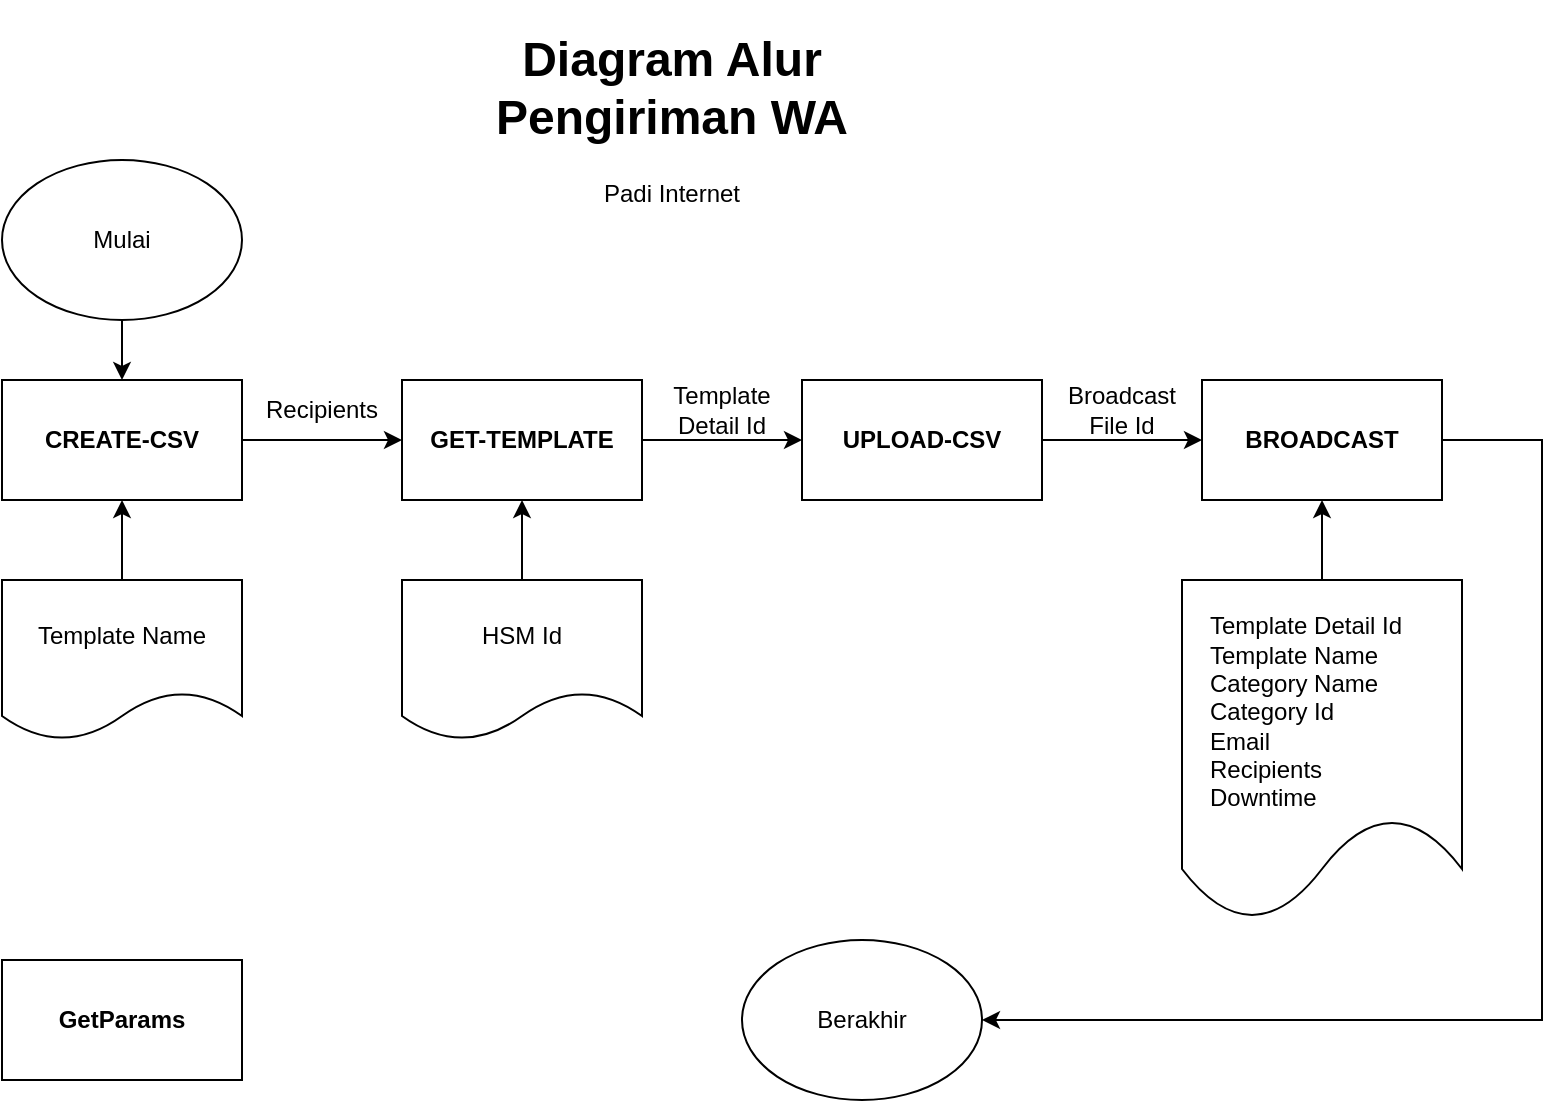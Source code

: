 <mxfile version="20.7.4" type="device"><diagram id="PLC4hFE2h2I0IcImnplp" name="Page-1"><mxGraphModel dx="1114" dy="616" grid="1" gridSize="10" guides="1" tooltips="1" connect="1" arrows="1" fold="1" page="1" pageScale="1" pageWidth="850" pageHeight="1100" math="0" shadow="0"><root><mxCell id="0"/><mxCell id="1" parent="0"/><mxCell id="9-icxLQCWkxuwPItXIYw-1" value="&lt;b&gt;CREATE-CSV&lt;/b&gt;" style="rounded=0;whiteSpace=wrap;html=1;" vertex="1" parent="1"><mxGeometry x="60" y="260" width="120" height="60" as="geometry"/></mxCell><mxCell id="9-icxLQCWkxuwPItXIYw-2" value="&lt;b&gt;GET-TEMPLATE&lt;/b&gt;" style="rounded=0;whiteSpace=wrap;html=1;" vertex="1" parent="1"><mxGeometry x="260" y="260" width="120" height="60" as="geometry"/></mxCell><mxCell id="9-icxLQCWkxuwPItXIYw-3" value="&lt;b&gt;UPLOAD-CSV&lt;/b&gt;" style="rounded=0;whiteSpace=wrap;html=1;" vertex="1" parent="1"><mxGeometry x="460" y="260" width="120" height="60" as="geometry"/></mxCell><mxCell id="9-icxLQCWkxuwPItXIYw-4" value="&lt;b&gt;BROADCAST&lt;/b&gt;" style="rounded=0;whiteSpace=wrap;html=1;" vertex="1" parent="1"><mxGeometry x="660" y="260" width="120" height="60" as="geometry"/></mxCell><mxCell id="9-icxLQCWkxuwPItXIYw-5" value="Template Detail Id&lt;br&gt;Template Name&lt;br&gt;Category Name&lt;br&gt;Category Id&lt;br&gt;Email&lt;br&gt;Recipients&lt;br&gt;Downtime" style="shape=document;whiteSpace=wrap;html=1;boundedLbl=1;align=left;spacingLeft=12;spacingTop=12;" vertex="1" parent="1"><mxGeometry x="650" y="360" width="140" height="170" as="geometry"/></mxCell><mxCell id="9-icxLQCWkxuwPItXIYw-7" value="" style="endArrow=classic;html=1;rounded=0;exitX=0.5;exitY=0;exitDx=0;exitDy=0;entryX=0.5;entryY=1;entryDx=0;entryDy=0;" edge="1" parent="1" source="9-icxLQCWkxuwPItXIYw-5" target="9-icxLQCWkxuwPItXIYw-4"><mxGeometry width="50" height="50" relative="1" as="geometry"><mxPoint x="400" y="390" as="sourcePoint"/><mxPoint x="450" y="340" as="targetPoint"/></mxGeometry></mxCell><mxCell id="9-icxLQCWkxuwPItXIYw-8" value="HSM Id" style="shape=document;whiteSpace=wrap;html=1;boundedLbl=1;" vertex="1" parent="1"><mxGeometry x="260" y="360" width="120" height="80" as="geometry"/></mxCell><mxCell id="9-icxLQCWkxuwPItXIYw-9" value="" style="endArrow=classic;html=1;rounded=0;entryX=0.5;entryY=1;entryDx=0;entryDy=0;" edge="1" parent="1" source="9-icxLQCWkxuwPItXIYw-8" target="9-icxLQCWkxuwPItXIYw-2"><mxGeometry width="50" height="50" relative="1" as="geometry"><mxPoint x="400" y="390" as="sourcePoint"/><mxPoint x="450" y="340" as="targetPoint"/></mxGeometry></mxCell><mxCell id="9-icxLQCWkxuwPItXIYw-10" value="" style="endArrow=classic;html=1;rounded=0;exitX=1;exitY=0.5;exitDx=0;exitDy=0;entryX=0;entryY=0.5;entryDx=0;entryDy=0;" edge="1" parent="1" source="9-icxLQCWkxuwPItXIYw-2" target="9-icxLQCWkxuwPItXIYw-3"><mxGeometry width="50" height="50" relative="1" as="geometry"><mxPoint x="400" y="390" as="sourcePoint"/><mxPoint x="450" y="340" as="targetPoint"/></mxGeometry></mxCell><mxCell id="9-icxLQCWkxuwPItXIYw-11" value="" style="endArrow=classic;html=1;rounded=0;entryX=0;entryY=0.5;entryDx=0;entryDy=0;exitX=1;exitY=0.5;exitDx=0;exitDy=0;" edge="1" parent="1" source="9-icxLQCWkxuwPItXIYw-3" target="9-icxLQCWkxuwPItXIYw-4"><mxGeometry width="50" height="50" relative="1" as="geometry"><mxPoint x="400" y="390" as="sourcePoint"/><mxPoint x="450" y="340" as="targetPoint"/></mxGeometry></mxCell><mxCell id="9-icxLQCWkxuwPItXIYw-12" value="Broadcast File Id" style="text;html=1;strokeColor=none;fillColor=none;align=center;verticalAlign=middle;whiteSpace=wrap;rounded=0;" vertex="1" parent="1"><mxGeometry x="590" y="260" width="60" height="30" as="geometry"/></mxCell><mxCell id="9-icxLQCWkxuwPItXIYw-13" value="Template Detail Id" style="text;html=1;strokeColor=none;fillColor=none;align=center;verticalAlign=middle;whiteSpace=wrap;rounded=0;" vertex="1" parent="1"><mxGeometry x="390" y="260" width="60" height="30" as="geometry"/></mxCell><mxCell id="9-icxLQCWkxuwPItXIYw-14" value="Template Name" style="shape=document;whiteSpace=wrap;html=1;boundedLbl=1;" vertex="1" parent="1"><mxGeometry x="60" y="360" width="120" height="80" as="geometry"/></mxCell><mxCell id="9-icxLQCWkxuwPItXIYw-15" value="" style="endArrow=classic;html=1;rounded=0;exitX=1;exitY=0.5;exitDx=0;exitDy=0;" edge="1" parent="1" source="9-icxLQCWkxuwPItXIYw-1" target="9-icxLQCWkxuwPItXIYw-2"><mxGeometry width="50" height="50" relative="1" as="geometry"><mxPoint x="400" y="380" as="sourcePoint"/><mxPoint x="450" y="330" as="targetPoint"/></mxGeometry></mxCell><mxCell id="9-icxLQCWkxuwPItXIYw-16" value="Recipients" style="text;html=1;strokeColor=none;fillColor=none;align=center;verticalAlign=middle;whiteSpace=wrap;rounded=0;" vertex="1" parent="1"><mxGeometry x="190" y="260" width="60" height="30" as="geometry"/></mxCell><mxCell id="9-icxLQCWkxuwPItXIYw-17" value="" style="endArrow=classic;html=1;rounded=0;exitX=0.5;exitY=0;exitDx=0;exitDy=0;entryX=0.5;entryY=1;entryDx=0;entryDy=0;" edge="1" parent="1" source="9-icxLQCWkxuwPItXIYw-14" target="9-icxLQCWkxuwPItXIYw-1"><mxGeometry width="50" height="50" relative="1" as="geometry"><mxPoint x="400" y="380" as="sourcePoint"/><mxPoint x="450" y="330" as="targetPoint"/></mxGeometry></mxCell><mxCell id="9-icxLQCWkxuwPItXIYw-18" value="&lt;h1&gt;Diagram Alur Pengiriman WA&lt;/h1&gt;&lt;p&gt;Padi Internet&lt;/p&gt;" style="text;html=1;strokeColor=none;fillColor=none;spacing=5;spacingTop=-20;whiteSpace=wrap;overflow=hidden;rounded=0;align=center;" vertex="1" parent="1"><mxGeometry x="300" y="80" width="190" height="120" as="geometry"/></mxCell><mxCell id="9-icxLQCWkxuwPItXIYw-19" value="Mulai" style="ellipse;whiteSpace=wrap;html=1;" vertex="1" parent="1"><mxGeometry x="60" y="150" width="120" height="80" as="geometry"/></mxCell><mxCell id="9-icxLQCWkxuwPItXIYw-20" value="Berakhir" style="ellipse;whiteSpace=wrap;html=1;" vertex="1" parent="1"><mxGeometry x="430" y="540" width="120" height="80" as="geometry"/></mxCell><mxCell id="9-icxLQCWkxuwPItXIYw-21" value="" style="endArrow=classic;html=1;rounded=0;entryX=1;entryY=0.5;entryDx=0;entryDy=0;exitX=1;exitY=0.5;exitDx=0;exitDy=0;" edge="1" parent="1" source="9-icxLQCWkxuwPItXIYw-4" target="9-icxLQCWkxuwPItXIYw-20"><mxGeometry width="50" height="50" relative="1" as="geometry"><mxPoint x="400" y="380" as="sourcePoint"/><mxPoint x="450" y="330" as="targetPoint"/><Array as="points"><mxPoint x="830" y="290"/><mxPoint x="830" y="580"/></Array></mxGeometry></mxCell><mxCell id="9-icxLQCWkxuwPItXIYw-22" value="" style="endArrow=classic;html=1;rounded=0;exitX=0.5;exitY=1;exitDx=0;exitDy=0;" edge="1" parent="1" source="9-icxLQCWkxuwPItXIYw-19" target="9-icxLQCWkxuwPItXIYw-1"><mxGeometry width="50" height="50" relative="1" as="geometry"><mxPoint x="400" y="380" as="sourcePoint"/><mxPoint x="450" y="330" as="targetPoint"/></mxGeometry></mxCell><mxCell id="9-icxLQCWkxuwPItXIYw-23" value="&lt;b&gt;GetParams&lt;/b&gt;" style="rounded=0;whiteSpace=wrap;html=1;" vertex="1" parent="1"><mxGeometry x="60" y="550" width="120" height="60" as="geometry"/></mxCell></root></mxGraphModel></diagram></mxfile>